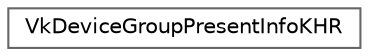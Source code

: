 digraph "类继承关系图"
{
 // LATEX_PDF_SIZE
  bgcolor="transparent";
  edge [fontname=Helvetica,fontsize=10,labelfontname=Helvetica,labelfontsize=10];
  node [fontname=Helvetica,fontsize=10,shape=box,height=0.2,width=0.4];
  rankdir="LR";
  Node0 [id="Node000000",label="VkDeviceGroupPresentInfoKHR",height=0.2,width=0.4,color="grey40", fillcolor="white", style="filled",URL="$struct_vk_device_group_present_info_k_h_r.html",tooltip=" "];
}
